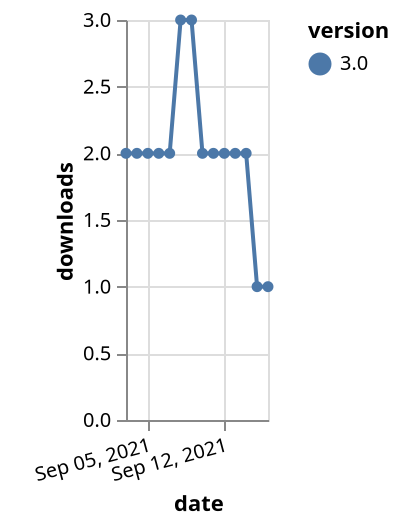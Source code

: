 {"$schema": "https://vega.github.io/schema/vega-lite/v5.json", "description": "A simple bar chart with embedded data.", "data": {"values": [{"date": "2021-09-03", "total": 2195, "delta": 2, "version": "3.0"}, {"date": "2021-09-04", "total": 2197, "delta": 2, "version": "3.0"}, {"date": "2021-09-05", "total": 2199, "delta": 2, "version": "3.0"}, {"date": "2021-09-06", "total": 2201, "delta": 2, "version": "3.0"}, {"date": "2021-09-07", "total": 2203, "delta": 2, "version": "3.0"}, {"date": "2021-09-08", "total": 2206, "delta": 3, "version": "3.0"}, {"date": "2021-09-09", "total": 2209, "delta": 3, "version": "3.0"}, {"date": "2021-09-10", "total": 2211, "delta": 2, "version": "3.0"}, {"date": "2021-09-11", "total": 2213, "delta": 2, "version": "3.0"}, {"date": "2021-09-12", "total": 2215, "delta": 2, "version": "3.0"}, {"date": "2021-09-13", "total": 2217, "delta": 2, "version": "3.0"}, {"date": "2021-09-14", "total": 2219, "delta": 2, "version": "3.0"}, {"date": "2021-09-15", "total": 2220, "delta": 1, "version": "3.0"}, {"date": "2021-09-16", "total": 2221, "delta": 1, "version": "3.0"}]}, "width": "container", "mark": {"type": "line", "point": {"filled": true}}, "encoding": {"x": {"field": "date", "type": "temporal", "timeUnit": "yearmonthdate", "title": "date", "axis": {"labelAngle": -15}}, "y": {"field": "delta", "type": "quantitative", "title": "downloads"}, "color": {"field": "version", "type": "nominal"}, "tooltip": {"field": "delta"}}}